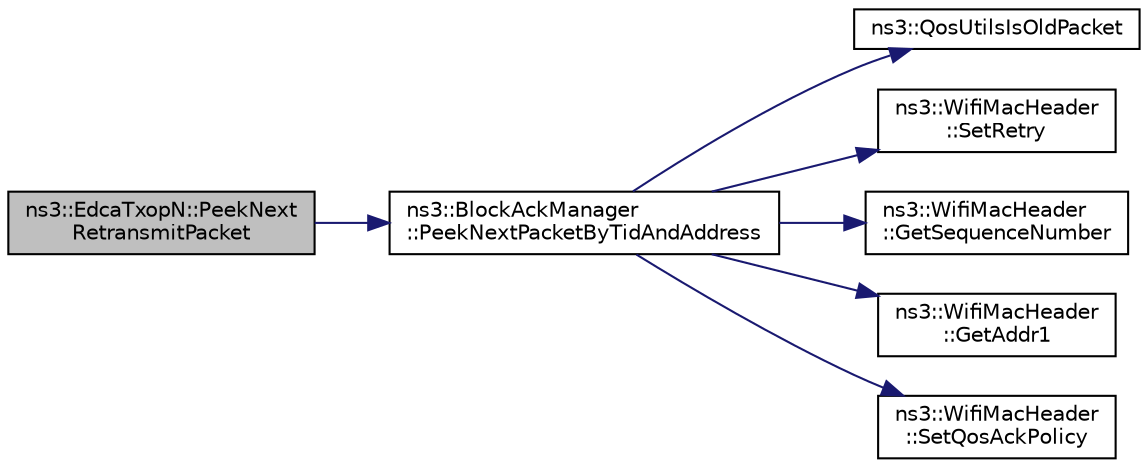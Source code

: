 digraph "ns3::EdcaTxopN::PeekNextRetransmitPacket"
{
  edge [fontname="Helvetica",fontsize="10",labelfontname="Helvetica",labelfontsize="10"];
  node [fontname="Helvetica",fontsize="10",shape=record];
  rankdir="LR";
  Node1 [label="ns3::EdcaTxopN::PeekNext\lRetransmitPacket",height=0.2,width=0.4,color="black", fillcolor="grey75", style="filled", fontcolor="black"];
  Node1 -> Node2 [color="midnightblue",fontsize="10",style="solid"];
  Node2 [label="ns3::BlockAckManager\l::PeekNextPacketByTidAndAddress",height=0.2,width=0.4,color="black", fillcolor="white", style="filled",URL="$d5/dec/classns3_1_1BlockAckManager.html#a7a235987d23102bd1e0bf0b73cb671b5"];
  Node2 -> Node3 [color="midnightblue",fontsize="10",style="solid"];
  Node3 [label="ns3::QosUtilsIsOldPacket",height=0.2,width=0.4,color="black", fillcolor="white", style="filled",URL="$df/d5e/group__wifi.html#ga5cb9ea723837c5a036e622612f2d0bb0"];
  Node2 -> Node4 [color="midnightblue",fontsize="10",style="solid"];
  Node4 [label="ns3::WifiMacHeader\l::SetRetry",height=0.2,width=0.4,color="black", fillcolor="white", style="filled",URL="$d2/d9b/classns3_1_1WifiMacHeader.html#a885db0be16b199a3e40388c0a70f2f99"];
  Node2 -> Node5 [color="midnightblue",fontsize="10",style="solid"];
  Node5 [label="ns3::WifiMacHeader\l::GetSequenceNumber",height=0.2,width=0.4,color="black", fillcolor="white", style="filled",URL="$d2/d9b/classns3_1_1WifiMacHeader.html#aa202a29c2d6aebe9b3d589e58cbd17bb"];
  Node2 -> Node6 [color="midnightblue",fontsize="10",style="solid"];
  Node6 [label="ns3::WifiMacHeader\l::GetAddr1",height=0.2,width=0.4,color="black", fillcolor="white", style="filled",URL="$d2/d9b/classns3_1_1WifiMacHeader.html#a5ddcfd82e7c5a17ffea5be9246544530"];
  Node2 -> Node7 [color="midnightblue",fontsize="10",style="solid"];
  Node7 [label="ns3::WifiMacHeader\l::SetQosAckPolicy",height=0.2,width=0.4,color="black", fillcolor="white", style="filled",URL="$d2/d9b/classns3_1_1WifiMacHeader.html#a0f884f7997eaf10238ad3c2367332e82"];
}
